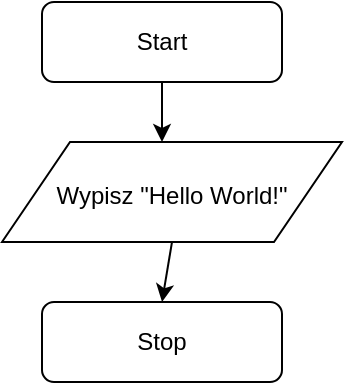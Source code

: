 <mxfile version="12.7.9" type="device"><diagram id="Ig68sIAlY4-ZTVZjrSzE" name="Page-1"><mxGraphModel dx="846" dy="738" grid="1" gridSize="10" guides="1" tooltips="1" connect="1" arrows="1" fold="1" page="1" pageScale="1" pageWidth="827" pageHeight="1169" math="0" shadow="0"><root><mxCell id="0"/><mxCell id="1" parent="0"/><mxCell id="mqgNlhF-3f95GEyAtQcA-1" value="" style="rounded=1;whiteSpace=wrap;html=1;" vertex="1" parent="1"><mxGeometry x="340" y="30" width="120" height="40" as="geometry"/></mxCell><mxCell id="mqgNlhF-3f95GEyAtQcA-2" value="Start" style="text;html=1;strokeColor=none;fillColor=none;align=center;verticalAlign=middle;whiteSpace=wrap;rounded=0;" vertex="1" parent="1"><mxGeometry x="380" y="40" width="40" height="20" as="geometry"/></mxCell><mxCell id="mqgNlhF-3f95GEyAtQcA-3" value="" style="endArrow=classic;html=1;exitX=0.5;exitY=1;exitDx=0;exitDy=0;" edge="1" parent="1" source="mqgNlhF-3f95GEyAtQcA-1"><mxGeometry width="50" height="50" relative="1" as="geometry"><mxPoint x="380" y="300" as="sourcePoint"/><mxPoint x="400" y="100" as="targetPoint"/></mxGeometry></mxCell><mxCell id="mqgNlhF-3f95GEyAtQcA-4" value="" style="shape=parallelogram;perimeter=parallelogramPerimeter;whiteSpace=wrap;html=1;" vertex="1" parent="1"><mxGeometry x="320" y="100" width="170" height="50" as="geometry"/></mxCell><mxCell id="mqgNlhF-3f95GEyAtQcA-5" value="Wypisz &quot;Hello World!&quot;" style="text;html=1;strokeColor=none;fillColor=none;align=center;verticalAlign=middle;whiteSpace=wrap;rounded=0;" vertex="1" parent="1"><mxGeometry x="340" y="117" width="130" height="20" as="geometry"/></mxCell><mxCell id="mqgNlhF-3f95GEyAtQcA-6" value="" style="endArrow=classic;html=1;exitX=0.5;exitY=1;exitDx=0;exitDy=0;" edge="1" parent="1" source="mqgNlhF-3f95GEyAtQcA-4"><mxGeometry width="50" height="50" relative="1" as="geometry"><mxPoint x="380" y="300" as="sourcePoint"/><mxPoint x="400" y="180" as="targetPoint"/></mxGeometry></mxCell><mxCell id="mqgNlhF-3f95GEyAtQcA-7" value="" style="rounded=1;whiteSpace=wrap;html=1;" vertex="1" parent="1"><mxGeometry x="340" y="180" width="120" height="40" as="geometry"/></mxCell><mxCell id="mqgNlhF-3f95GEyAtQcA-8" value="Stop" style="text;html=1;strokeColor=none;fillColor=none;align=center;verticalAlign=middle;whiteSpace=wrap;rounded=0;" vertex="1" parent="1"><mxGeometry x="380" y="190" width="40" height="20" as="geometry"/></mxCell></root></mxGraphModel></diagram></mxfile>